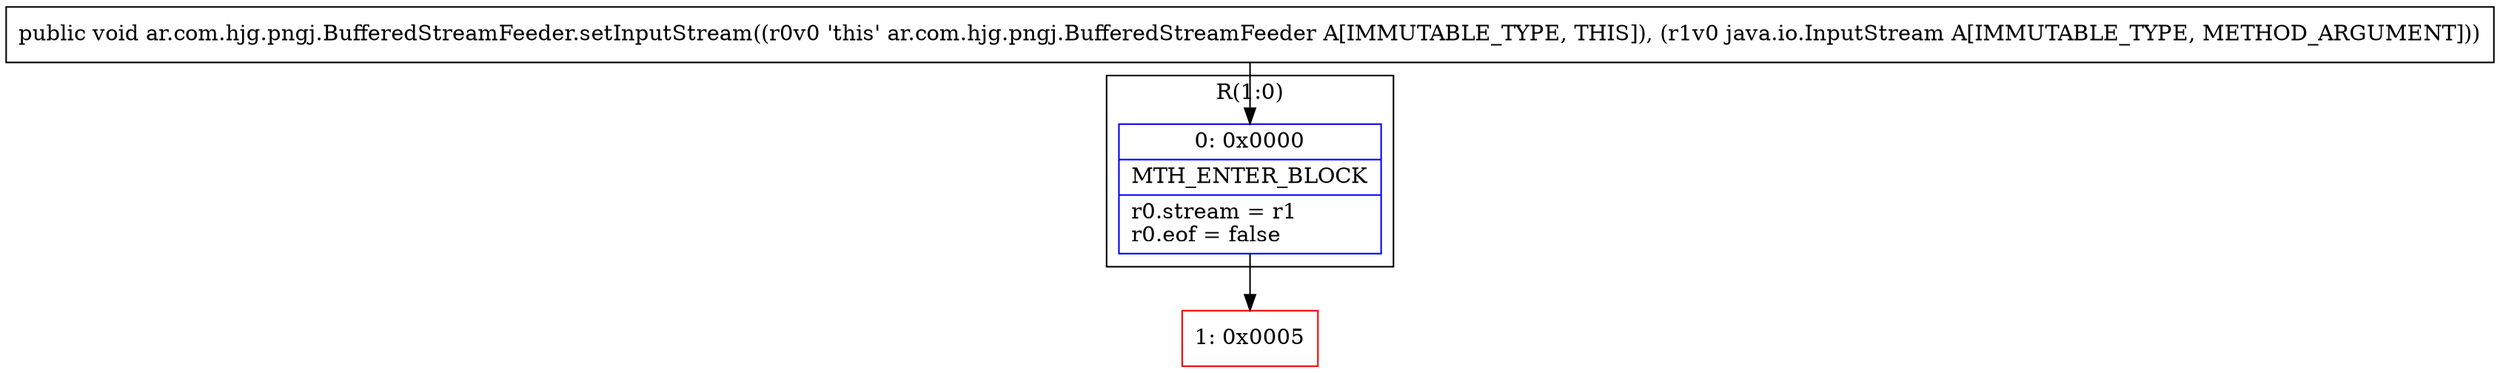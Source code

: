 digraph "CFG forar.com.hjg.pngj.BufferedStreamFeeder.setInputStream(Ljava\/io\/InputStream;)V" {
subgraph cluster_Region_72407481 {
label = "R(1:0)";
node [shape=record,color=blue];
Node_0 [shape=record,label="{0\:\ 0x0000|MTH_ENTER_BLOCK\l|r0.stream = r1\lr0.eof = false\l}"];
}
Node_1 [shape=record,color=red,label="{1\:\ 0x0005}"];
MethodNode[shape=record,label="{public void ar.com.hjg.pngj.BufferedStreamFeeder.setInputStream((r0v0 'this' ar.com.hjg.pngj.BufferedStreamFeeder A[IMMUTABLE_TYPE, THIS]), (r1v0 java.io.InputStream A[IMMUTABLE_TYPE, METHOD_ARGUMENT])) }"];
MethodNode -> Node_0;
Node_0 -> Node_1;
}

